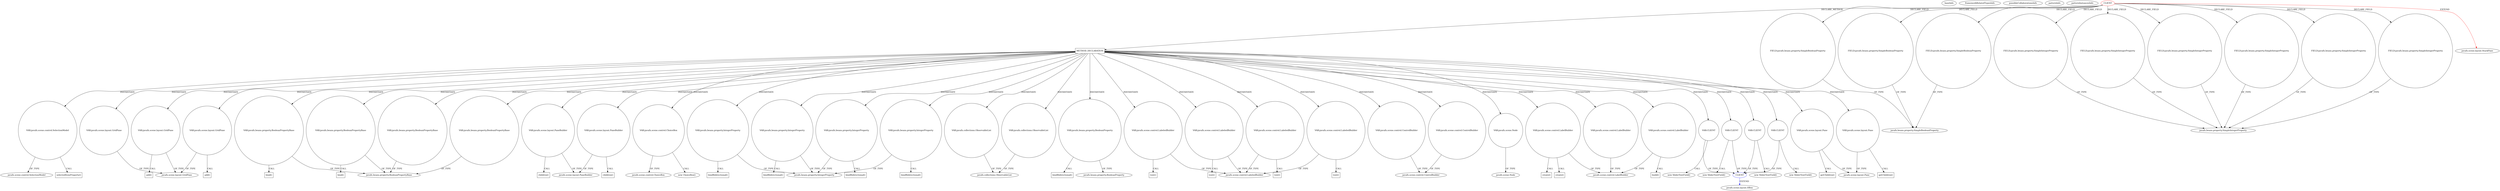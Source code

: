 digraph {
baseInfo[graphId=3740,category="pattern",isAnonymous=false,possibleRelation=true]
frameworkRelatedTypesInfo[0="javafx.scene.layout.StackPane"]
possibleCollaborationsInfo[0="3740~INSTANTIATION-CLIENT_METHOD_DECLARATION-INSTANTIATION-CLIENT_METHOD_DECLARATION-INSTANTIATION-CLIENT_METHOD_DECLARATION-INSTANTIATION-CLIENT_METHOD_DECLARATION-~javafx.scene.layout.StackPane ~javafx.scene.layout.HBox ~false~false"]
patternInfo[frequency=2.0,patternRootClient=0]
patternInstancesInfo[0="SaiPradeepDandem-javafx2-gradient-builder~/SaiPradeepDandem-javafx2-gradient-builder/javafx2-gradient-builder-master/src/main/java/com/javafx/gradientbuilder/application/RadialSettingsLayout.java~RadialSettingsLayout~1170",1="SaiPradeepDandem-javafx2-gradient-builder~/SaiPradeepDandem-javafx2-gradient-builder/javafx2-gradient-builder-master/src/main/java/com/javafx/gradientbuilder/application/LinearSettingsLayout.java~LinearSettingsLayout~1172"]
87[label="javafx.scene.control.LabelBuilder",vertexType="FRAMEWORK_CLASS_TYPE",isFrameworkType=false]
635[label="VAR:javafx.scene.control.LabelBuilder",vertexType="VARIABLE_EXPRESION",isFrameworkType=false,shape=circle]
626[label="VAR:javafx.scene.control.LabelBuilder",vertexType="VARIABLE_EXPRESION",isFrameworkType=false,shape=circle]
726[label="VAR:javafx.scene.control.LabelBuilder",vertexType="VARIABLE_EXPRESION",isFrameworkType=false,shape=circle]
727[label="build()",vertexType="INSIDE_CALL",isFrameworkType=false,shape=box]
587[label="METHOD_DECLARATION",vertexType="CLIENT_METHOD_DECLARATION",isFrameworkType=false,shape=box]
0[label="CLIENT",vertexType="ROOT_CLIENT_CLASS_DECLARATION",isFrameworkType=false,color=red]
662[label="VAR:CLIENT",vertexType="VARIABLE_EXPRESION",isFrameworkType=false,shape=circle]
678[label="VAR:javafx.scene.layout.Pane",vertexType="VARIABLE_EXPRESION",isFrameworkType=false,shape=circle]
754[label="VAR:javafx.scene.layout.Pane",vertexType="VARIABLE_EXPRESION",isFrameworkType=false,shape=circle]
621[label="VAR:javafx.scene.control.SelectionModel",vertexType="VARIABLE_EXPRESION",isFrameworkType=false,shape=circle]
797[label="VAR:javafx.scene.layout.GridPane",vertexType="VARIABLE_EXPRESION",isFrameworkType=false,shape=circle]
788[label="VAR:javafx.scene.layout.GridPane",vertexType="VARIABLE_EXPRESION",isFrameworkType=false,shape=circle]
791[label="VAR:javafx.scene.layout.GridPane",vertexType="VARIABLE_EXPRESION",isFrameworkType=false,shape=circle]
718[label="VAR:javafx.beans.property.BooleanPropertyBase",vertexType="VARIABLE_EXPRESION",isFrameworkType=false,shape=circle]
740[label="VAR:javafx.beans.property.BooleanPropertyBase",vertexType="VARIABLE_EXPRESION",isFrameworkType=false,shape=circle]
641[label="VAR:javafx.beans.property.BooleanPropertyBase",vertexType="VARIABLE_EXPRESION",isFrameworkType=false,shape=circle]
664[label="VAR:javafx.beans.property.BooleanPropertyBase",vertexType="VARIABLE_EXPRESION",isFrameworkType=false,shape=circle]
22[label="FIELD:javafx.beans.property.SimpleBooleanProperty",vertexType="FIELD_DECLARATION",isFrameworkType=false,shape=circle]
18[label="FIELD:javafx.beans.property.SimpleBooleanProperty",vertexType="FIELD_DECLARATION",isFrameworkType=false,shape=circle]
20[label="FIELD:javafx.beans.property.SimpleBooleanProperty",vertexType="FIELD_DECLARATION",isFrameworkType=false,shape=circle]
789[label="add()",vertexType="INSIDE_CALL",isFrameworkType=false,shape=box]
792[label="add()",vertexType="INSIDE_CALL",isFrameworkType=false,shape=box]
771[label="VAR:javafx.scene.layout.PaneBuilder",vertexType="VARIABLE_EXPRESION",isFrameworkType=false,shape=circle]
772[label="children()",vertexType="INSIDE_CALL",isFrameworkType=false,shape=box]
696[label="VAR:javafx.scene.layout.PaneBuilder",vertexType="VARIABLE_EXPRESION",isFrameworkType=false,shape=circle]
697[label="children()",vertexType="INSIDE_CALL",isFrameworkType=false,shape=box]
123[label="javafx.scene.layout.Pane",vertexType="FRAMEWORK_CLASS_TYPE",isFrameworkType=false]
598[label="VAR:javafx.scene.control.ChoiceBox",vertexType="VARIABLE_EXPRESION",isFrameworkType=false,shape=circle]
27[label="javafx.scene.control.ChoiceBox",vertexType="FRAMEWORK_CLASS_TYPE",isFrameworkType=false]
745[label="VAR:javafx.beans.property.IntegerProperty",vertexType="VARIABLE_EXPRESION",isFrameworkType=false,shape=circle]
443[label="javafx.beans.property.IntegerProperty",vertexType="FRAMEWORK_CLASS_TYPE",isFrameworkType=false]
746[label="bindBidirectional()",vertexType="INSIDE_CALL",isFrameworkType=false,shape=box]
647[label="VAR:javafx.beans.property.IntegerProperty",vertexType="VARIABLE_EXPRESION",isFrameworkType=false,shape=circle]
648[label="bindBidirectional()",vertexType="INSIDE_CALL",isFrameworkType=false,shape=box]
669[label="VAR:javafx.beans.property.IntegerProperty",vertexType="VARIABLE_EXPRESION",isFrameworkType=false,shape=circle]
670[label="bindBidirectional()",vertexType="INSIDE_CALL",isFrameworkType=false,shape=box]
723[label="VAR:javafx.beans.property.IntegerProperty",vertexType="VARIABLE_EXPRESION",isFrameworkType=false,shape=circle]
724[label="bindBidirectional()",vertexType="INSIDE_CALL",isFrameworkType=false,shape=box]
675[label="VAR:javafx.collections.ObservableList",vertexType="VARIABLE_EXPRESION",isFrameworkType=false,shape=circle]
751[label="VAR:javafx.collections.ObservableList",vertexType="VARIABLE_EXPRESION",isFrameworkType=false,shape=circle]
12[label="FIELD:javafx.beans.property.SimpleIntegerProperty",vertexType="FIELD_DECLARATION",isFrameworkType=false,shape=circle]
8[label="FIELD:javafx.beans.property.SimpleIntegerProperty",vertexType="FIELD_DECLARATION",isFrameworkType=false,shape=circle]
42[label="FIELD:javafx.beans.property.SimpleIntegerProperty",vertexType="FIELD_DECLARATION",isFrameworkType=false,shape=circle]
40[label="FIELD:javafx.beans.property.SimpleIntegerProperty",vertexType="FIELD_DECLARATION",isFrameworkType=false,shape=circle]
38[label="FIELD:javafx.beans.property.SimpleIntegerProperty",vertexType="FIELD_DECLARATION",isFrameworkType=false,shape=circle]
10[label="FIELD:javafx.beans.property.SimpleIntegerProperty",vertexType="FIELD_DECLARATION",isFrameworkType=false,shape=circle]
147[label="javafx.beans.property.BooleanPropertyBase",vertexType="FRAMEWORK_CLASS_TYPE",isFrameworkType=false]
19[label="javafx.beans.property.SimpleBooleanProperty",vertexType="FRAMEWORK_CLASS_TYPE",isFrameworkType=false]
738[label="VAR:CLIENT",vertexType="VARIABLE_EXPRESION",isFrameworkType=false,shape=circle]
639[label="VAR:CLIENT",vertexType="VARIABLE_EXPRESION",isFrameworkType=false,shape=circle]
716[label="VAR:CLIENT",vertexType="VARIABLE_EXPRESION",isFrameworkType=false,shape=circle]
120[label="javafx.collections.ObservableList",vertexType="FRAMEWORK_INTERFACE_TYPE",isFrameworkType=false]
9[label="javafx.beans.property.SimpleIntegerProperty",vertexType="FRAMEWORK_CLASS_TYPE",isFrameworkType=false]
737[label="new SliderTextField()",vertexType="CONSTRUCTOR_CALL",isFrameworkType=false]
661[label="new SliderTextField()",vertexType="CONSTRUCTOR_CALL",isFrameworkType=false]
715[label="new SliderTextField()",vertexType="CONSTRUCTOR_CALL",isFrameworkType=false]
638[label="new SliderTextField()",vertexType="CONSTRUCTOR_CALL",isFrameworkType=false]
755[label="getChildren()",vertexType="INSIDE_CALL",isFrameworkType=false,shape=box]
660[label="create()",vertexType="INSIDE_CALL",isFrameworkType=false,shape=box]
636[label="create()",vertexType="INSIDE_CALL",isFrameworkType=false,shape=box]
679[label="getChildren()",vertexType="INSIDE_CALL",isFrameworkType=false,shape=box]
591[label="VAR:javafx.beans.property.BooleanProperty",vertexType="VARIABLE_EXPRESION",isFrameworkType=false,shape=circle]
592[label="bindBidirectional()",vertexType="INSIDE_CALL",isFrameworkType=false,shape=box]
175[label="javafx.beans.property.BooleanProperty",vertexType="FRAMEWORK_CLASS_TYPE",isFrameworkType=false]
200[label="javafx.scene.control.SelectionModel",vertexType="FRAMEWORK_CLASS_TYPE",isFrameworkType=false]
732[label="VAR:javafx.scene.control.LabeledBuilder",vertexType="VARIABLE_EXPRESION",isFrameworkType=false,shape=circle]
93[label="javafx.scene.control.LabeledBuilder",vertexType="FRAMEWORK_CLASS_TYPE",isFrameworkType=false]
733[label="text()",vertexType="INSIDE_CALL",isFrameworkType=false,shape=box]
710[label="VAR:javafx.scene.control.LabeledBuilder",vertexType="VARIABLE_EXPRESION",isFrameworkType=false,shape=circle]
711[label="text()",vertexType="INSIDE_CALL",isFrameworkType=false,shape=box]
656[label="VAR:javafx.scene.control.LabeledBuilder",vertexType="VARIABLE_EXPRESION",isFrameworkType=false,shape=circle]
657[label="text()",vertexType="INSIDE_CALL",isFrameworkType=false,shape=box]
632[label="VAR:javafx.scene.control.LabeledBuilder",vertexType="VARIABLE_EXPRESION",isFrameworkType=false,shape=circle]
633[label="text()",vertexType="INSIDE_CALL",isFrameworkType=false,shape=box]
629[label="VAR:javafx.scene.control.ControlBuilder",vertexType="VARIABLE_EXPRESION",isFrameworkType=false,shape=circle]
105[label="javafx.scene.control.ControlBuilder",vertexType="FRAMEWORK_CLASS_TYPE",isFrameworkType=false]
729[label="VAR:javafx.scene.control.ControlBuilder",vertexType="VARIABLE_EXPRESION",isFrameworkType=false,shape=circle]
597[label="new ChoiceBox()",vertexType="CONSTRUCTOR_CALL",isFrameworkType=false]
1[label="javafx.scene.layout.StackPane",vertexType="FRAMEWORK_CLASS_TYPE",isFrameworkType=false]
205[label="javafx.scene.layout.GridPane",vertexType="FRAMEWORK_CLASS_TYPE",isFrameworkType=false]
431[label="CLIENT",vertexType="REFERENCE_CLIENT_CLASS_DECLARATION",isFrameworkType=false,color=blue]
432[label="javafx.scene.layout.HBox",vertexType="FRAMEWORK_CLASS_TYPE",isFrameworkType=false]
603[label="VAR:javafx.scene.Node",vertexType="VARIABLE_EXPRESION",isFrameworkType=false,shape=circle]
156[label="javafx.scene.Node",vertexType="FRAMEWORK_CLASS_TYPE",isFrameworkType=false]
238[label="javafx.scene.layout.PaneBuilder",vertexType="FRAMEWORK_CLASS_TYPE",isFrameworkType=false]
622[label="selectedItemProperty()",vertexType="INSIDE_CALL",isFrameworkType=false,shape=box]
719[label="bind()",vertexType="INSIDE_CALL",isFrameworkType=false,shape=box]
642[label="bind()",vertexType="INSIDE_CALL",isFrameworkType=false,shape=box]
603->156[label="OF_TYPE"]
632->93[label="OF_TYPE"]
754->123[label="OF_TYPE"]
598->27[label="OF_TYPE"]
587->639[label="INSTANTIATE"]
669->670[label="CALL"]
647->443[label="OF_TYPE"]
587->723[label="INSTANTIATE"]
587->664[label="INSTANTIATE"]
587->788[label="INSTANTIATE"]
664->147[label="OF_TYPE"]
632->633[label="CALL"]
710->93[label="OF_TYPE"]
740->147[label="OF_TYPE"]
0->42[label="DECLARE_FIELD"]
587->729[label="INSTANTIATE"]
716->431[label="OF_TYPE"]
656->93[label="OF_TYPE"]
587->732[label="INSTANTIATE"]
10->9[label="OF_TYPE"]
696->238[label="OF_TYPE"]
635->636[label="CALL"]
587->678[label="INSTANTIATE"]
587->647[label="INSTANTIATE"]
745->746[label="CALL"]
0->10[label="DECLARE_FIELD"]
791->792[label="CALL"]
662->431[label="OF_TYPE"]
40->9[label="OF_TYPE"]
726->87[label="OF_TYPE"]
771->772[label="CALL"]
587->716[label="INSTANTIATE"]
635->87[label="OF_TYPE"]
587->621[label="INSTANTIATE"]
716->715[label="CALL"]
751->120[label="OF_TYPE"]
587->669[label="INSTANTIATE"]
718->147[label="OF_TYPE"]
587->745[label="INSTANTIATE"]
587->754[label="INSTANTIATE"]
696->697[label="CALL"]
726->727[label="CALL"]
587->626[label="INSTANTIATE"]
587->710[label="INSTANTIATE"]
788->789[label="CALL"]
8->9[label="OF_TYPE"]
587->726[label="INSTANTIATE"]
629->105[label="OF_TYPE"]
587->675[label="INSTANTIATE"]
587->738[label="INSTANTIATE"]
0->38[label="DECLARE_FIELD"]
587->629[label="INSTANTIATE"]
732->733[label="CALL"]
42->9[label="OF_TYPE"]
635->660[label="CALL"]
587->791[label="INSTANTIATE"]
626->87[label="OF_TYPE"]
639->431[label="OF_TYPE"]
718->719[label="CALL"]
591->175[label="OF_TYPE"]
587->662[label="INSTANTIATE"]
754->755[label="CALL"]
669->443[label="OF_TYPE"]
587->641[label="INSTANTIATE"]
729->105[label="OF_TYPE"]
641->642[label="CALL"]
0->22[label="DECLARE_FIELD"]
0->1[label="EXTEND",color=red]
22->19[label="OF_TYPE"]
587->797[label="INSTANTIATE"]
587->632[label="INSTANTIATE"]
621->200[label="OF_TYPE"]
662->661[label="CALL"]
732->93[label="OF_TYPE"]
788->205[label="OF_TYPE"]
797->205[label="OF_TYPE"]
38->9[label="OF_TYPE"]
0->20[label="DECLARE_FIELD"]
591->592[label="CALL"]
678->123[label="OF_TYPE"]
587->696[label="INSTANTIATE"]
771->238[label="OF_TYPE"]
745->443[label="OF_TYPE"]
598->597[label="CALL"]
587->591[label="INSTANTIATE"]
0->40[label="DECLARE_FIELD"]
738->737[label="CALL"]
656->657[label="CALL"]
723->443[label="OF_TYPE"]
587->598[label="INSTANTIATE"]
587->771[label="INSTANTIATE"]
678->679[label="CALL"]
587->656[label="INSTANTIATE"]
587->603[label="INSTANTIATE"]
791->205[label="OF_TYPE"]
0->18[label="DECLARE_FIELD"]
723->724[label="CALL"]
587->740[label="INSTANTIATE"]
710->711[label="CALL"]
0->587[label="DECLARE_METHOD"]
587->751[label="INSTANTIATE"]
641->147[label="OF_TYPE"]
0->8[label="DECLARE_FIELD"]
639->638[label="CALL"]
587->718[label="INSTANTIATE"]
12->9[label="OF_TYPE"]
738->431[label="OF_TYPE"]
0->12[label="DECLARE_FIELD"]
647->648[label="CALL"]
18->19[label="OF_TYPE"]
20->19[label="OF_TYPE"]
587->635[label="INSTANTIATE"]
621->622[label="CALL"]
431->432[label="EXTEND",color=blue]
675->120[label="OF_TYPE"]
}
